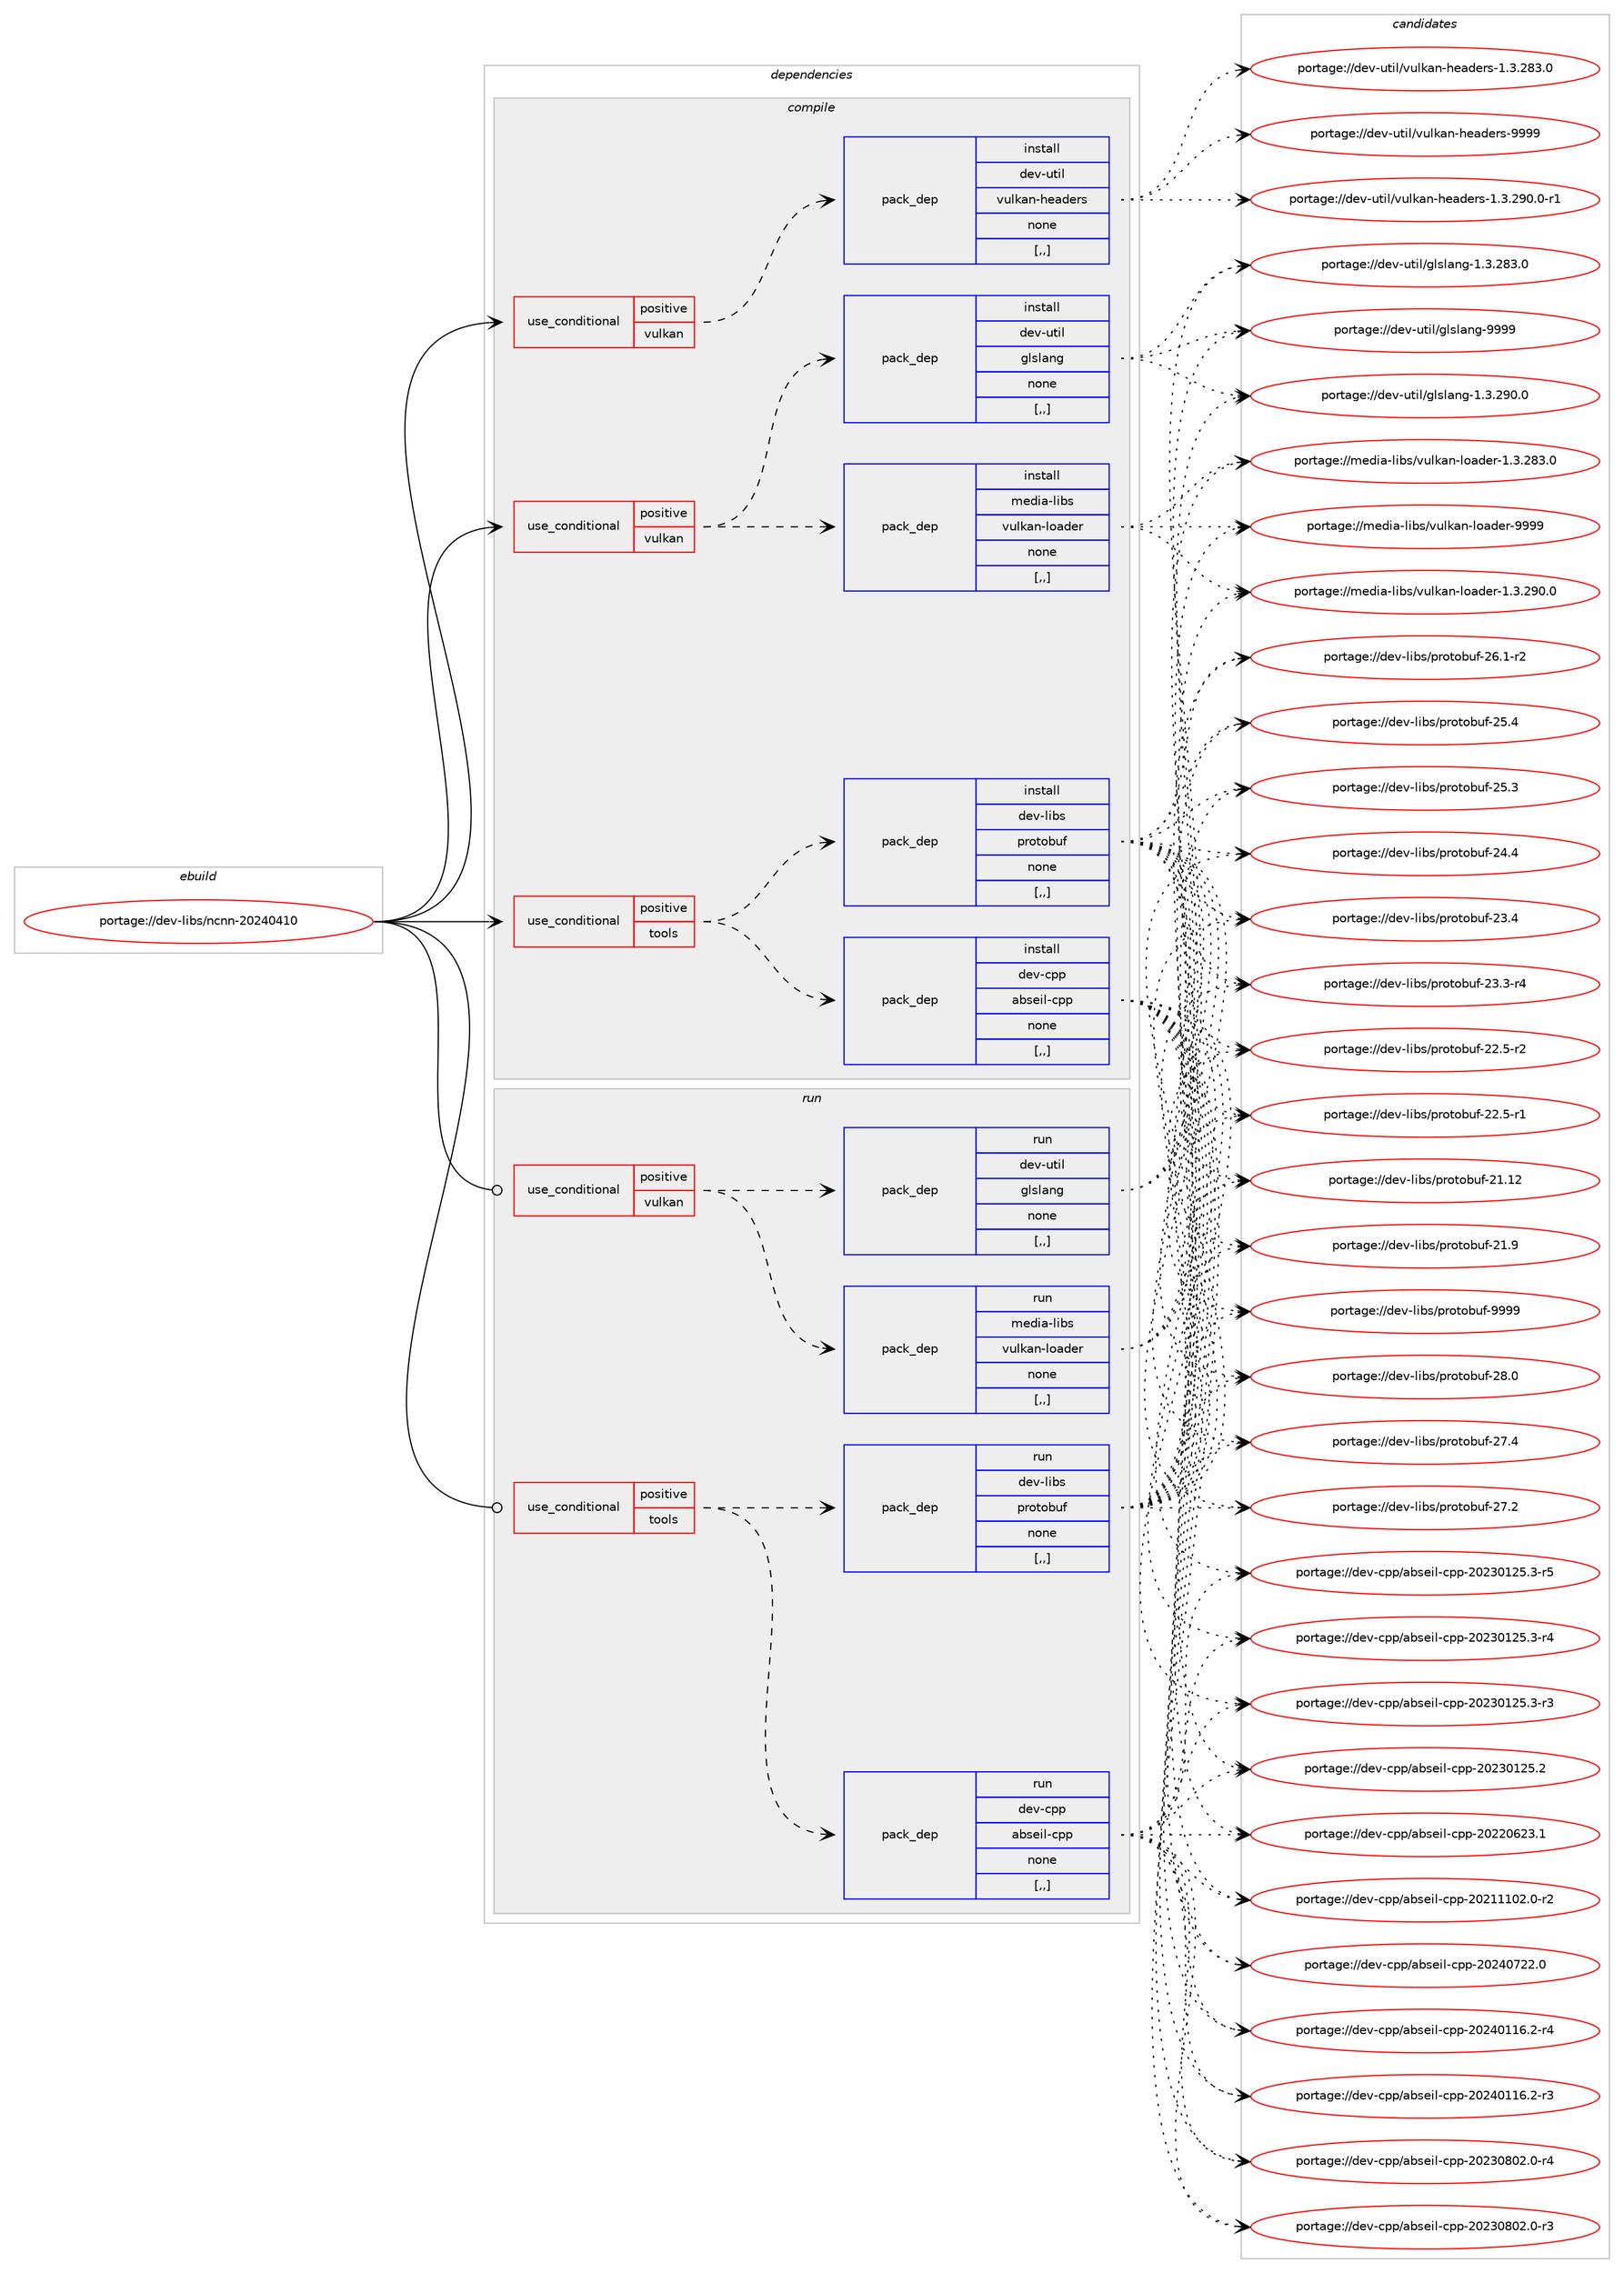 digraph prolog {

# *************
# Graph options
# *************

newrank=true;
concentrate=true;
compound=true;
graph [rankdir=LR,fontname=Helvetica,fontsize=10,ranksep=1.5];#, ranksep=2.5, nodesep=0.2];
edge  [arrowhead=vee];
node  [fontname=Helvetica,fontsize=10];

# **********
# The ebuild
# **********

subgraph cluster_leftcol {
color=gray;
label=<<i>ebuild</i>>;
id [label="portage://dev-libs/ncnn-20240410", color=red, width=4, href="../dev-libs/ncnn-20240410.svg"];
}

# ****************
# The dependencies
# ****************

subgraph cluster_midcol {
color=gray;
label=<<i>dependencies</i>>;
subgraph cluster_compile {
fillcolor="#eeeeee";
style=filled;
label=<<i>compile</i>>;
subgraph cond157898 {
dependency606801 [label=<<TABLE BORDER="0" CELLBORDER="1" CELLSPACING="0" CELLPADDING="4"><TR><TD ROWSPAN="3" CELLPADDING="10">use_conditional</TD></TR><TR><TD>positive</TD></TR><TR><TD>tools</TD></TR></TABLE>>, shape=none, color=red];
subgraph pack444135 {
dependency606802 [label=<<TABLE BORDER="0" CELLBORDER="1" CELLSPACING="0" CELLPADDING="4" WIDTH="220"><TR><TD ROWSPAN="6" CELLPADDING="30">pack_dep</TD></TR><TR><TD WIDTH="110">install</TD></TR><TR><TD>dev-cpp</TD></TR><TR><TD>abseil-cpp</TD></TR><TR><TD>none</TD></TR><TR><TD>[,,]</TD></TR></TABLE>>, shape=none, color=blue];
}
dependency606801:e -> dependency606802:w [weight=20,style="dashed",arrowhead="vee"];
subgraph pack444136 {
dependency606803 [label=<<TABLE BORDER="0" CELLBORDER="1" CELLSPACING="0" CELLPADDING="4" WIDTH="220"><TR><TD ROWSPAN="6" CELLPADDING="30">pack_dep</TD></TR><TR><TD WIDTH="110">install</TD></TR><TR><TD>dev-libs</TD></TR><TR><TD>protobuf</TD></TR><TR><TD>none</TD></TR><TR><TD>[,,]</TD></TR></TABLE>>, shape=none, color=blue];
}
dependency606801:e -> dependency606803:w [weight=20,style="dashed",arrowhead="vee"];
}
id:e -> dependency606801:w [weight=20,style="solid",arrowhead="vee"];
subgraph cond157899 {
dependency606804 [label=<<TABLE BORDER="0" CELLBORDER="1" CELLSPACING="0" CELLPADDING="4"><TR><TD ROWSPAN="3" CELLPADDING="10">use_conditional</TD></TR><TR><TD>positive</TD></TR><TR><TD>vulkan</TD></TR></TABLE>>, shape=none, color=red];
subgraph pack444137 {
dependency606805 [label=<<TABLE BORDER="0" CELLBORDER="1" CELLSPACING="0" CELLPADDING="4" WIDTH="220"><TR><TD ROWSPAN="6" CELLPADDING="30">pack_dep</TD></TR><TR><TD WIDTH="110">install</TD></TR><TR><TD>dev-util</TD></TR><TR><TD>glslang</TD></TR><TR><TD>none</TD></TR><TR><TD>[,,]</TD></TR></TABLE>>, shape=none, color=blue];
}
dependency606804:e -> dependency606805:w [weight=20,style="dashed",arrowhead="vee"];
subgraph pack444138 {
dependency606806 [label=<<TABLE BORDER="0" CELLBORDER="1" CELLSPACING="0" CELLPADDING="4" WIDTH="220"><TR><TD ROWSPAN="6" CELLPADDING="30">pack_dep</TD></TR><TR><TD WIDTH="110">install</TD></TR><TR><TD>media-libs</TD></TR><TR><TD>vulkan-loader</TD></TR><TR><TD>none</TD></TR><TR><TD>[,,]</TD></TR></TABLE>>, shape=none, color=blue];
}
dependency606804:e -> dependency606806:w [weight=20,style="dashed",arrowhead="vee"];
}
id:e -> dependency606804:w [weight=20,style="solid",arrowhead="vee"];
subgraph cond157900 {
dependency606807 [label=<<TABLE BORDER="0" CELLBORDER="1" CELLSPACING="0" CELLPADDING="4"><TR><TD ROWSPAN="3" CELLPADDING="10">use_conditional</TD></TR><TR><TD>positive</TD></TR><TR><TD>vulkan</TD></TR></TABLE>>, shape=none, color=red];
subgraph pack444139 {
dependency606808 [label=<<TABLE BORDER="0" CELLBORDER="1" CELLSPACING="0" CELLPADDING="4" WIDTH="220"><TR><TD ROWSPAN="6" CELLPADDING="30">pack_dep</TD></TR><TR><TD WIDTH="110">install</TD></TR><TR><TD>dev-util</TD></TR><TR><TD>vulkan-headers</TD></TR><TR><TD>none</TD></TR><TR><TD>[,,]</TD></TR></TABLE>>, shape=none, color=blue];
}
dependency606807:e -> dependency606808:w [weight=20,style="dashed",arrowhead="vee"];
}
id:e -> dependency606807:w [weight=20,style="solid",arrowhead="vee"];
}
subgraph cluster_compileandrun {
fillcolor="#eeeeee";
style=filled;
label=<<i>compile and run</i>>;
}
subgraph cluster_run {
fillcolor="#eeeeee";
style=filled;
label=<<i>run</i>>;
subgraph cond157901 {
dependency606809 [label=<<TABLE BORDER="0" CELLBORDER="1" CELLSPACING="0" CELLPADDING="4"><TR><TD ROWSPAN="3" CELLPADDING="10">use_conditional</TD></TR><TR><TD>positive</TD></TR><TR><TD>tools</TD></TR></TABLE>>, shape=none, color=red];
subgraph pack444140 {
dependency606810 [label=<<TABLE BORDER="0" CELLBORDER="1" CELLSPACING="0" CELLPADDING="4" WIDTH="220"><TR><TD ROWSPAN="6" CELLPADDING="30">pack_dep</TD></TR><TR><TD WIDTH="110">run</TD></TR><TR><TD>dev-cpp</TD></TR><TR><TD>abseil-cpp</TD></TR><TR><TD>none</TD></TR><TR><TD>[,,]</TD></TR></TABLE>>, shape=none, color=blue];
}
dependency606809:e -> dependency606810:w [weight=20,style="dashed",arrowhead="vee"];
subgraph pack444141 {
dependency606811 [label=<<TABLE BORDER="0" CELLBORDER="1" CELLSPACING="0" CELLPADDING="4" WIDTH="220"><TR><TD ROWSPAN="6" CELLPADDING="30">pack_dep</TD></TR><TR><TD WIDTH="110">run</TD></TR><TR><TD>dev-libs</TD></TR><TR><TD>protobuf</TD></TR><TR><TD>none</TD></TR><TR><TD>[,,]</TD></TR></TABLE>>, shape=none, color=blue];
}
dependency606809:e -> dependency606811:w [weight=20,style="dashed",arrowhead="vee"];
}
id:e -> dependency606809:w [weight=20,style="solid",arrowhead="odot"];
subgraph cond157902 {
dependency606812 [label=<<TABLE BORDER="0" CELLBORDER="1" CELLSPACING="0" CELLPADDING="4"><TR><TD ROWSPAN="3" CELLPADDING="10">use_conditional</TD></TR><TR><TD>positive</TD></TR><TR><TD>vulkan</TD></TR></TABLE>>, shape=none, color=red];
subgraph pack444142 {
dependency606813 [label=<<TABLE BORDER="0" CELLBORDER="1" CELLSPACING="0" CELLPADDING="4" WIDTH="220"><TR><TD ROWSPAN="6" CELLPADDING="30">pack_dep</TD></TR><TR><TD WIDTH="110">run</TD></TR><TR><TD>dev-util</TD></TR><TR><TD>glslang</TD></TR><TR><TD>none</TD></TR><TR><TD>[,,]</TD></TR></TABLE>>, shape=none, color=blue];
}
dependency606812:e -> dependency606813:w [weight=20,style="dashed",arrowhead="vee"];
subgraph pack444143 {
dependency606814 [label=<<TABLE BORDER="0" CELLBORDER="1" CELLSPACING="0" CELLPADDING="4" WIDTH="220"><TR><TD ROWSPAN="6" CELLPADDING="30">pack_dep</TD></TR><TR><TD WIDTH="110">run</TD></TR><TR><TD>media-libs</TD></TR><TR><TD>vulkan-loader</TD></TR><TR><TD>none</TD></TR><TR><TD>[,,]</TD></TR></TABLE>>, shape=none, color=blue];
}
dependency606812:e -> dependency606814:w [weight=20,style="dashed",arrowhead="vee"];
}
id:e -> dependency606812:w [weight=20,style="solid",arrowhead="odot"];
}
}

# **************
# The candidates
# **************

subgraph cluster_choices {
rank=same;
color=gray;
label=<<i>candidates</i>>;

subgraph choice444135 {
color=black;
nodesep=1;
choice100101118459911211247979811510110510845991121124550485052485550504648 [label="portage://dev-cpp/abseil-cpp-20240722.0", color=red, width=4,href="../dev-cpp/abseil-cpp-20240722.0.svg"];
choice1001011184599112112479798115101105108459911211245504850524849495446504511452 [label="portage://dev-cpp/abseil-cpp-20240116.2-r4", color=red, width=4,href="../dev-cpp/abseil-cpp-20240116.2-r4.svg"];
choice1001011184599112112479798115101105108459911211245504850524849495446504511451 [label="portage://dev-cpp/abseil-cpp-20240116.2-r3", color=red, width=4,href="../dev-cpp/abseil-cpp-20240116.2-r3.svg"];
choice1001011184599112112479798115101105108459911211245504850514856485046484511452 [label="portage://dev-cpp/abseil-cpp-20230802.0-r4", color=red, width=4,href="../dev-cpp/abseil-cpp-20230802.0-r4.svg"];
choice1001011184599112112479798115101105108459911211245504850514856485046484511451 [label="portage://dev-cpp/abseil-cpp-20230802.0-r3", color=red, width=4,href="../dev-cpp/abseil-cpp-20230802.0-r3.svg"];
choice1001011184599112112479798115101105108459911211245504850514849505346514511453 [label="portage://dev-cpp/abseil-cpp-20230125.3-r5", color=red, width=4,href="../dev-cpp/abseil-cpp-20230125.3-r5.svg"];
choice1001011184599112112479798115101105108459911211245504850514849505346514511452 [label="portage://dev-cpp/abseil-cpp-20230125.3-r4", color=red, width=4,href="../dev-cpp/abseil-cpp-20230125.3-r4.svg"];
choice1001011184599112112479798115101105108459911211245504850514849505346514511451 [label="portage://dev-cpp/abseil-cpp-20230125.3-r3", color=red, width=4,href="../dev-cpp/abseil-cpp-20230125.3-r3.svg"];
choice100101118459911211247979811510110510845991121124550485051484950534650 [label="portage://dev-cpp/abseil-cpp-20230125.2", color=red, width=4,href="../dev-cpp/abseil-cpp-20230125.2.svg"];
choice100101118459911211247979811510110510845991121124550485050485450514649 [label="portage://dev-cpp/abseil-cpp-20220623.1", color=red, width=4,href="../dev-cpp/abseil-cpp-20220623.1.svg"];
choice1001011184599112112479798115101105108459911211245504850494949485046484511450 [label="portage://dev-cpp/abseil-cpp-20211102.0-r2", color=red, width=4,href="../dev-cpp/abseil-cpp-20211102.0-r2.svg"];
dependency606802:e -> choice100101118459911211247979811510110510845991121124550485052485550504648:w [style=dotted,weight="100"];
dependency606802:e -> choice1001011184599112112479798115101105108459911211245504850524849495446504511452:w [style=dotted,weight="100"];
dependency606802:e -> choice1001011184599112112479798115101105108459911211245504850524849495446504511451:w [style=dotted,weight="100"];
dependency606802:e -> choice1001011184599112112479798115101105108459911211245504850514856485046484511452:w [style=dotted,weight="100"];
dependency606802:e -> choice1001011184599112112479798115101105108459911211245504850514856485046484511451:w [style=dotted,weight="100"];
dependency606802:e -> choice1001011184599112112479798115101105108459911211245504850514849505346514511453:w [style=dotted,weight="100"];
dependency606802:e -> choice1001011184599112112479798115101105108459911211245504850514849505346514511452:w [style=dotted,weight="100"];
dependency606802:e -> choice1001011184599112112479798115101105108459911211245504850514849505346514511451:w [style=dotted,weight="100"];
dependency606802:e -> choice100101118459911211247979811510110510845991121124550485051484950534650:w [style=dotted,weight="100"];
dependency606802:e -> choice100101118459911211247979811510110510845991121124550485050485450514649:w [style=dotted,weight="100"];
dependency606802:e -> choice1001011184599112112479798115101105108459911211245504850494949485046484511450:w [style=dotted,weight="100"];
}
subgraph choice444136 {
color=black;
nodesep=1;
choice100101118451081059811547112114111116111981171024557575757 [label="portage://dev-libs/protobuf-9999", color=red, width=4,href="../dev-libs/protobuf-9999.svg"];
choice100101118451081059811547112114111116111981171024550564648 [label="portage://dev-libs/protobuf-28.0", color=red, width=4,href="../dev-libs/protobuf-28.0.svg"];
choice100101118451081059811547112114111116111981171024550554652 [label="portage://dev-libs/protobuf-27.4", color=red, width=4,href="../dev-libs/protobuf-27.4.svg"];
choice100101118451081059811547112114111116111981171024550554650 [label="portage://dev-libs/protobuf-27.2", color=red, width=4,href="../dev-libs/protobuf-27.2.svg"];
choice1001011184510810598115471121141111161119811710245505446494511450 [label="portage://dev-libs/protobuf-26.1-r2", color=red, width=4,href="../dev-libs/protobuf-26.1-r2.svg"];
choice100101118451081059811547112114111116111981171024550534652 [label="portage://dev-libs/protobuf-25.4", color=red, width=4,href="../dev-libs/protobuf-25.4.svg"];
choice100101118451081059811547112114111116111981171024550534651 [label="portage://dev-libs/protobuf-25.3", color=red, width=4,href="../dev-libs/protobuf-25.3.svg"];
choice100101118451081059811547112114111116111981171024550524652 [label="portage://dev-libs/protobuf-24.4", color=red, width=4,href="../dev-libs/protobuf-24.4.svg"];
choice100101118451081059811547112114111116111981171024550514652 [label="portage://dev-libs/protobuf-23.4", color=red, width=4,href="../dev-libs/protobuf-23.4.svg"];
choice1001011184510810598115471121141111161119811710245505146514511452 [label="portage://dev-libs/protobuf-23.3-r4", color=red, width=4,href="../dev-libs/protobuf-23.3-r4.svg"];
choice1001011184510810598115471121141111161119811710245505046534511450 [label="portage://dev-libs/protobuf-22.5-r2", color=red, width=4,href="../dev-libs/protobuf-22.5-r2.svg"];
choice1001011184510810598115471121141111161119811710245505046534511449 [label="portage://dev-libs/protobuf-22.5-r1", color=red, width=4,href="../dev-libs/protobuf-22.5-r1.svg"];
choice10010111845108105981154711211411111611198117102455049464950 [label="portage://dev-libs/protobuf-21.12", color=red, width=4,href="../dev-libs/protobuf-21.12.svg"];
choice100101118451081059811547112114111116111981171024550494657 [label="portage://dev-libs/protobuf-21.9", color=red, width=4,href="../dev-libs/protobuf-21.9.svg"];
dependency606803:e -> choice100101118451081059811547112114111116111981171024557575757:w [style=dotted,weight="100"];
dependency606803:e -> choice100101118451081059811547112114111116111981171024550564648:w [style=dotted,weight="100"];
dependency606803:e -> choice100101118451081059811547112114111116111981171024550554652:w [style=dotted,weight="100"];
dependency606803:e -> choice100101118451081059811547112114111116111981171024550554650:w [style=dotted,weight="100"];
dependency606803:e -> choice1001011184510810598115471121141111161119811710245505446494511450:w [style=dotted,weight="100"];
dependency606803:e -> choice100101118451081059811547112114111116111981171024550534652:w [style=dotted,weight="100"];
dependency606803:e -> choice100101118451081059811547112114111116111981171024550534651:w [style=dotted,weight="100"];
dependency606803:e -> choice100101118451081059811547112114111116111981171024550524652:w [style=dotted,weight="100"];
dependency606803:e -> choice100101118451081059811547112114111116111981171024550514652:w [style=dotted,weight="100"];
dependency606803:e -> choice1001011184510810598115471121141111161119811710245505146514511452:w [style=dotted,weight="100"];
dependency606803:e -> choice1001011184510810598115471121141111161119811710245505046534511450:w [style=dotted,weight="100"];
dependency606803:e -> choice1001011184510810598115471121141111161119811710245505046534511449:w [style=dotted,weight="100"];
dependency606803:e -> choice10010111845108105981154711211411111611198117102455049464950:w [style=dotted,weight="100"];
dependency606803:e -> choice100101118451081059811547112114111116111981171024550494657:w [style=dotted,weight="100"];
}
subgraph choice444137 {
color=black;
nodesep=1;
choice1001011184511711610510847103108115108971101034557575757 [label="portage://dev-util/glslang-9999", color=red, width=4,href="../dev-util/glslang-9999.svg"];
choice10010111845117116105108471031081151089711010345494651465057484648 [label="portage://dev-util/glslang-1.3.290.0", color=red, width=4,href="../dev-util/glslang-1.3.290.0.svg"];
choice10010111845117116105108471031081151089711010345494651465056514648 [label="portage://dev-util/glslang-1.3.283.0", color=red, width=4,href="../dev-util/glslang-1.3.283.0.svg"];
dependency606805:e -> choice1001011184511711610510847103108115108971101034557575757:w [style=dotted,weight="100"];
dependency606805:e -> choice10010111845117116105108471031081151089711010345494651465057484648:w [style=dotted,weight="100"];
dependency606805:e -> choice10010111845117116105108471031081151089711010345494651465056514648:w [style=dotted,weight="100"];
}
subgraph choice444138 {
color=black;
nodesep=1;
choice109101100105974510810598115471181171081079711045108111971001011144557575757 [label="portage://media-libs/vulkan-loader-9999", color=red, width=4,href="../media-libs/vulkan-loader-9999.svg"];
choice1091011001059745108105981154711811710810797110451081119710010111445494651465057484648 [label="portage://media-libs/vulkan-loader-1.3.290.0", color=red, width=4,href="../media-libs/vulkan-loader-1.3.290.0.svg"];
choice1091011001059745108105981154711811710810797110451081119710010111445494651465056514648 [label="portage://media-libs/vulkan-loader-1.3.283.0", color=red, width=4,href="../media-libs/vulkan-loader-1.3.283.0.svg"];
dependency606806:e -> choice109101100105974510810598115471181171081079711045108111971001011144557575757:w [style=dotted,weight="100"];
dependency606806:e -> choice1091011001059745108105981154711811710810797110451081119710010111445494651465057484648:w [style=dotted,weight="100"];
dependency606806:e -> choice1091011001059745108105981154711811710810797110451081119710010111445494651465056514648:w [style=dotted,weight="100"];
}
subgraph choice444139 {
color=black;
nodesep=1;
choice10010111845117116105108471181171081079711045104101971001011141154557575757 [label="portage://dev-util/vulkan-headers-9999", color=red, width=4,href="../dev-util/vulkan-headers-9999.svg"];
choice1001011184511711610510847118117108107971104510410197100101114115454946514650574846484511449 [label="portage://dev-util/vulkan-headers-1.3.290.0-r1", color=red, width=4,href="../dev-util/vulkan-headers-1.3.290.0-r1.svg"];
choice100101118451171161051084711811710810797110451041019710010111411545494651465056514648 [label="portage://dev-util/vulkan-headers-1.3.283.0", color=red, width=4,href="../dev-util/vulkan-headers-1.3.283.0.svg"];
dependency606808:e -> choice10010111845117116105108471181171081079711045104101971001011141154557575757:w [style=dotted,weight="100"];
dependency606808:e -> choice1001011184511711610510847118117108107971104510410197100101114115454946514650574846484511449:w [style=dotted,weight="100"];
dependency606808:e -> choice100101118451171161051084711811710810797110451041019710010111411545494651465056514648:w [style=dotted,weight="100"];
}
subgraph choice444140 {
color=black;
nodesep=1;
choice100101118459911211247979811510110510845991121124550485052485550504648 [label="portage://dev-cpp/abseil-cpp-20240722.0", color=red, width=4,href="../dev-cpp/abseil-cpp-20240722.0.svg"];
choice1001011184599112112479798115101105108459911211245504850524849495446504511452 [label="portage://dev-cpp/abseil-cpp-20240116.2-r4", color=red, width=4,href="../dev-cpp/abseil-cpp-20240116.2-r4.svg"];
choice1001011184599112112479798115101105108459911211245504850524849495446504511451 [label="portage://dev-cpp/abseil-cpp-20240116.2-r3", color=red, width=4,href="../dev-cpp/abseil-cpp-20240116.2-r3.svg"];
choice1001011184599112112479798115101105108459911211245504850514856485046484511452 [label="portage://dev-cpp/abseil-cpp-20230802.0-r4", color=red, width=4,href="../dev-cpp/abseil-cpp-20230802.0-r4.svg"];
choice1001011184599112112479798115101105108459911211245504850514856485046484511451 [label="portage://dev-cpp/abseil-cpp-20230802.0-r3", color=red, width=4,href="../dev-cpp/abseil-cpp-20230802.0-r3.svg"];
choice1001011184599112112479798115101105108459911211245504850514849505346514511453 [label="portage://dev-cpp/abseil-cpp-20230125.3-r5", color=red, width=4,href="../dev-cpp/abseil-cpp-20230125.3-r5.svg"];
choice1001011184599112112479798115101105108459911211245504850514849505346514511452 [label="portage://dev-cpp/abseil-cpp-20230125.3-r4", color=red, width=4,href="../dev-cpp/abseil-cpp-20230125.3-r4.svg"];
choice1001011184599112112479798115101105108459911211245504850514849505346514511451 [label="portage://dev-cpp/abseil-cpp-20230125.3-r3", color=red, width=4,href="../dev-cpp/abseil-cpp-20230125.3-r3.svg"];
choice100101118459911211247979811510110510845991121124550485051484950534650 [label="portage://dev-cpp/abseil-cpp-20230125.2", color=red, width=4,href="../dev-cpp/abseil-cpp-20230125.2.svg"];
choice100101118459911211247979811510110510845991121124550485050485450514649 [label="portage://dev-cpp/abseil-cpp-20220623.1", color=red, width=4,href="../dev-cpp/abseil-cpp-20220623.1.svg"];
choice1001011184599112112479798115101105108459911211245504850494949485046484511450 [label="portage://dev-cpp/abseil-cpp-20211102.0-r2", color=red, width=4,href="../dev-cpp/abseil-cpp-20211102.0-r2.svg"];
dependency606810:e -> choice100101118459911211247979811510110510845991121124550485052485550504648:w [style=dotted,weight="100"];
dependency606810:e -> choice1001011184599112112479798115101105108459911211245504850524849495446504511452:w [style=dotted,weight="100"];
dependency606810:e -> choice1001011184599112112479798115101105108459911211245504850524849495446504511451:w [style=dotted,weight="100"];
dependency606810:e -> choice1001011184599112112479798115101105108459911211245504850514856485046484511452:w [style=dotted,weight="100"];
dependency606810:e -> choice1001011184599112112479798115101105108459911211245504850514856485046484511451:w [style=dotted,weight="100"];
dependency606810:e -> choice1001011184599112112479798115101105108459911211245504850514849505346514511453:w [style=dotted,weight="100"];
dependency606810:e -> choice1001011184599112112479798115101105108459911211245504850514849505346514511452:w [style=dotted,weight="100"];
dependency606810:e -> choice1001011184599112112479798115101105108459911211245504850514849505346514511451:w [style=dotted,weight="100"];
dependency606810:e -> choice100101118459911211247979811510110510845991121124550485051484950534650:w [style=dotted,weight="100"];
dependency606810:e -> choice100101118459911211247979811510110510845991121124550485050485450514649:w [style=dotted,weight="100"];
dependency606810:e -> choice1001011184599112112479798115101105108459911211245504850494949485046484511450:w [style=dotted,weight="100"];
}
subgraph choice444141 {
color=black;
nodesep=1;
choice100101118451081059811547112114111116111981171024557575757 [label="portage://dev-libs/protobuf-9999", color=red, width=4,href="../dev-libs/protobuf-9999.svg"];
choice100101118451081059811547112114111116111981171024550564648 [label="portage://dev-libs/protobuf-28.0", color=red, width=4,href="../dev-libs/protobuf-28.0.svg"];
choice100101118451081059811547112114111116111981171024550554652 [label="portage://dev-libs/protobuf-27.4", color=red, width=4,href="../dev-libs/protobuf-27.4.svg"];
choice100101118451081059811547112114111116111981171024550554650 [label="portage://dev-libs/protobuf-27.2", color=red, width=4,href="../dev-libs/protobuf-27.2.svg"];
choice1001011184510810598115471121141111161119811710245505446494511450 [label="portage://dev-libs/protobuf-26.1-r2", color=red, width=4,href="../dev-libs/protobuf-26.1-r2.svg"];
choice100101118451081059811547112114111116111981171024550534652 [label="portage://dev-libs/protobuf-25.4", color=red, width=4,href="../dev-libs/protobuf-25.4.svg"];
choice100101118451081059811547112114111116111981171024550534651 [label="portage://dev-libs/protobuf-25.3", color=red, width=4,href="../dev-libs/protobuf-25.3.svg"];
choice100101118451081059811547112114111116111981171024550524652 [label="portage://dev-libs/protobuf-24.4", color=red, width=4,href="../dev-libs/protobuf-24.4.svg"];
choice100101118451081059811547112114111116111981171024550514652 [label="portage://dev-libs/protobuf-23.4", color=red, width=4,href="../dev-libs/protobuf-23.4.svg"];
choice1001011184510810598115471121141111161119811710245505146514511452 [label="portage://dev-libs/protobuf-23.3-r4", color=red, width=4,href="../dev-libs/protobuf-23.3-r4.svg"];
choice1001011184510810598115471121141111161119811710245505046534511450 [label="portage://dev-libs/protobuf-22.5-r2", color=red, width=4,href="../dev-libs/protobuf-22.5-r2.svg"];
choice1001011184510810598115471121141111161119811710245505046534511449 [label="portage://dev-libs/protobuf-22.5-r1", color=red, width=4,href="../dev-libs/protobuf-22.5-r1.svg"];
choice10010111845108105981154711211411111611198117102455049464950 [label="portage://dev-libs/protobuf-21.12", color=red, width=4,href="../dev-libs/protobuf-21.12.svg"];
choice100101118451081059811547112114111116111981171024550494657 [label="portage://dev-libs/protobuf-21.9", color=red, width=4,href="../dev-libs/protobuf-21.9.svg"];
dependency606811:e -> choice100101118451081059811547112114111116111981171024557575757:w [style=dotted,weight="100"];
dependency606811:e -> choice100101118451081059811547112114111116111981171024550564648:w [style=dotted,weight="100"];
dependency606811:e -> choice100101118451081059811547112114111116111981171024550554652:w [style=dotted,weight="100"];
dependency606811:e -> choice100101118451081059811547112114111116111981171024550554650:w [style=dotted,weight="100"];
dependency606811:e -> choice1001011184510810598115471121141111161119811710245505446494511450:w [style=dotted,weight="100"];
dependency606811:e -> choice100101118451081059811547112114111116111981171024550534652:w [style=dotted,weight="100"];
dependency606811:e -> choice100101118451081059811547112114111116111981171024550534651:w [style=dotted,weight="100"];
dependency606811:e -> choice100101118451081059811547112114111116111981171024550524652:w [style=dotted,weight="100"];
dependency606811:e -> choice100101118451081059811547112114111116111981171024550514652:w [style=dotted,weight="100"];
dependency606811:e -> choice1001011184510810598115471121141111161119811710245505146514511452:w [style=dotted,weight="100"];
dependency606811:e -> choice1001011184510810598115471121141111161119811710245505046534511450:w [style=dotted,weight="100"];
dependency606811:e -> choice1001011184510810598115471121141111161119811710245505046534511449:w [style=dotted,weight="100"];
dependency606811:e -> choice10010111845108105981154711211411111611198117102455049464950:w [style=dotted,weight="100"];
dependency606811:e -> choice100101118451081059811547112114111116111981171024550494657:w [style=dotted,weight="100"];
}
subgraph choice444142 {
color=black;
nodesep=1;
choice1001011184511711610510847103108115108971101034557575757 [label="portage://dev-util/glslang-9999", color=red, width=4,href="../dev-util/glslang-9999.svg"];
choice10010111845117116105108471031081151089711010345494651465057484648 [label="portage://dev-util/glslang-1.3.290.0", color=red, width=4,href="../dev-util/glslang-1.3.290.0.svg"];
choice10010111845117116105108471031081151089711010345494651465056514648 [label="portage://dev-util/glslang-1.3.283.0", color=red, width=4,href="../dev-util/glslang-1.3.283.0.svg"];
dependency606813:e -> choice1001011184511711610510847103108115108971101034557575757:w [style=dotted,weight="100"];
dependency606813:e -> choice10010111845117116105108471031081151089711010345494651465057484648:w [style=dotted,weight="100"];
dependency606813:e -> choice10010111845117116105108471031081151089711010345494651465056514648:w [style=dotted,weight="100"];
}
subgraph choice444143 {
color=black;
nodesep=1;
choice109101100105974510810598115471181171081079711045108111971001011144557575757 [label="portage://media-libs/vulkan-loader-9999", color=red, width=4,href="../media-libs/vulkan-loader-9999.svg"];
choice1091011001059745108105981154711811710810797110451081119710010111445494651465057484648 [label="portage://media-libs/vulkan-loader-1.3.290.0", color=red, width=4,href="../media-libs/vulkan-loader-1.3.290.0.svg"];
choice1091011001059745108105981154711811710810797110451081119710010111445494651465056514648 [label="portage://media-libs/vulkan-loader-1.3.283.0", color=red, width=4,href="../media-libs/vulkan-loader-1.3.283.0.svg"];
dependency606814:e -> choice109101100105974510810598115471181171081079711045108111971001011144557575757:w [style=dotted,weight="100"];
dependency606814:e -> choice1091011001059745108105981154711811710810797110451081119710010111445494651465057484648:w [style=dotted,weight="100"];
dependency606814:e -> choice1091011001059745108105981154711811710810797110451081119710010111445494651465056514648:w [style=dotted,weight="100"];
}
}

}
